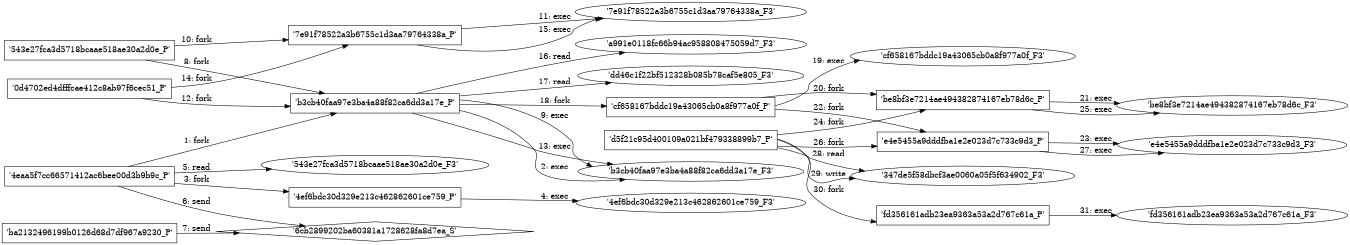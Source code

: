 digraph "D:\Learning\Paper\apt\基于CTI的攻击预警\Dataset\攻击图\ASGfromALLCTI\Threat Roundup for Jan. 11 to Jan. 18.dot" {
rankdir="LR"
size="9"
fixedsize="false"
splines="true"
nodesep=0.3
ranksep=0
fontsize=10
overlap="scalexy"
engine= "neato"
	"'4eaa5f7cc66571412ac6bee00d3b9b9c_P'" [node_type=Process shape=box]
	"'b3cb40faa97e3ba4a88f82ca6dd3a17e_P'" [node_type=Process shape=box]
	"'4eaa5f7cc66571412ac6bee00d3b9b9c_P'" -> "'b3cb40faa97e3ba4a88f82ca6dd3a17e_P'" [label="1: fork"]
	"'b3cb40faa97e3ba4a88f82ca6dd3a17e_P'" [node_type=Process shape=box]
	"'b3cb40faa97e3ba4a88f82ca6dd3a17e_F3'" [node_type=File shape=ellipse]
	"'b3cb40faa97e3ba4a88f82ca6dd3a17e_P'" -> "'b3cb40faa97e3ba4a88f82ca6dd3a17e_F3'" [label="2: exec"]
	"'4eaa5f7cc66571412ac6bee00d3b9b9c_P'" [node_type=Process shape=box]
	"'4ef6bdc30d329e213c462862601ce759_P'" [node_type=Process shape=box]
	"'4eaa5f7cc66571412ac6bee00d3b9b9c_P'" -> "'4ef6bdc30d329e213c462862601ce759_P'" [label="3: fork"]
	"'4ef6bdc30d329e213c462862601ce759_P'" [node_type=Process shape=box]
	"'4ef6bdc30d329e213c462862601ce759_F3'" [node_type=File shape=ellipse]
	"'4ef6bdc30d329e213c462862601ce759_P'" -> "'4ef6bdc30d329e213c462862601ce759_F3'" [label="4: exec"]
	"'543e27fca3d5718bcaae518ae30a2d0e_F3'" [node_type=file shape=ellipse]
	"'4eaa5f7cc66571412ac6bee00d3b9b9c_P'" [node_type=Process shape=box]
	"'4eaa5f7cc66571412ac6bee00d3b9b9c_P'" -> "'543e27fca3d5718bcaae518ae30a2d0e_F3'" [label="5: read"]
	"'6cb2899202ba60381a1728628fa8d7ea_S'" [node_type=Socket shape=diamond]
	"'4eaa5f7cc66571412ac6bee00d3b9b9c_P'" [node_type=Process shape=box]
	"'4eaa5f7cc66571412ac6bee00d3b9b9c_P'" -> "'6cb2899202ba60381a1728628fa8d7ea_S'" [label="6: send"]
	"'6cb2899202ba60381a1728628fa8d7ea_S'" [node_type=Socket shape=diamond]
	"'ba2132496199b0126d68d7df967a9230_P'" [node_type=Process shape=box]
	"'ba2132496199b0126d68d7df967a9230_P'" -> "'6cb2899202ba60381a1728628fa8d7ea_S'" [label="7: send"]
	"'543e27fca3d5718bcaae518ae30a2d0e_P'" [node_type=Process shape=box]
	"'b3cb40faa97e3ba4a88f82ca6dd3a17e_P'" [node_type=Process shape=box]
	"'543e27fca3d5718bcaae518ae30a2d0e_P'" -> "'b3cb40faa97e3ba4a88f82ca6dd3a17e_P'" [label="8: fork"]
	"'b3cb40faa97e3ba4a88f82ca6dd3a17e_P'" [node_type=Process shape=box]
	"'b3cb40faa97e3ba4a88f82ca6dd3a17e_F3'" [node_type=File shape=ellipse]
	"'b3cb40faa97e3ba4a88f82ca6dd3a17e_P'" -> "'b3cb40faa97e3ba4a88f82ca6dd3a17e_F3'" [label="9: exec"]
	"'543e27fca3d5718bcaae518ae30a2d0e_P'" [node_type=Process shape=box]
	"'7e91f78522a3b6755c1d3aa79764338a_P'" [node_type=Process shape=box]
	"'543e27fca3d5718bcaae518ae30a2d0e_P'" -> "'7e91f78522a3b6755c1d3aa79764338a_P'" [label="10: fork"]
	"'7e91f78522a3b6755c1d3aa79764338a_P'" [node_type=Process shape=box]
	"'7e91f78522a3b6755c1d3aa79764338a_F3'" [node_type=File shape=ellipse]
	"'7e91f78522a3b6755c1d3aa79764338a_P'" -> "'7e91f78522a3b6755c1d3aa79764338a_F3'" [label="11: exec"]
	"'0d4702ed4dfffcae412c8ab97f6cec51_P'" [node_type=Process shape=box]
	"'b3cb40faa97e3ba4a88f82ca6dd3a17e_P'" [node_type=Process shape=box]
	"'0d4702ed4dfffcae412c8ab97f6cec51_P'" -> "'b3cb40faa97e3ba4a88f82ca6dd3a17e_P'" [label="12: fork"]
	"'b3cb40faa97e3ba4a88f82ca6dd3a17e_P'" [node_type=Process shape=box]
	"'b3cb40faa97e3ba4a88f82ca6dd3a17e_F3'" [node_type=File shape=ellipse]
	"'b3cb40faa97e3ba4a88f82ca6dd3a17e_P'" -> "'b3cb40faa97e3ba4a88f82ca6dd3a17e_F3'" [label="13: exec"]
	"'0d4702ed4dfffcae412c8ab97f6cec51_P'" [node_type=Process shape=box]
	"'7e91f78522a3b6755c1d3aa79764338a_P'" [node_type=Process shape=box]
	"'0d4702ed4dfffcae412c8ab97f6cec51_P'" -> "'7e91f78522a3b6755c1d3aa79764338a_P'" [label="14: fork"]
	"'7e91f78522a3b6755c1d3aa79764338a_P'" [node_type=Process shape=box]
	"'7e91f78522a3b6755c1d3aa79764338a_F3'" [node_type=File shape=ellipse]
	"'7e91f78522a3b6755c1d3aa79764338a_P'" -> "'7e91f78522a3b6755c1d3aa79764338a_F3'" [label="15: exec"]
	"'a991e0118fc66b94ac958808475059d7_F3'" [node_type=file shape=ellipse]
	"'b3cb40faa97e3ba4a88f82ca6dd3a17e_P'" [node_type=Process shape=box]
	"'b3cb40faa97e3ba4a88f82ca6dd3a17e_P'" -> "'a991e0118fc66b94ac958808475059d7_F3'" [label="16: read"]
	"'dd46c1f22bf512328b085b78caf5e805_F3'" [node_type=file shape=ellipse]
	"'b3cb40faa97e3ba4a88f82ca6dd3a17e_P'" [node_type=Process shape=box]
	"'b3cb40faa97e3ba4a88f82ca6dd3a17e_P'" -> "'dd46c1f22bf512328b085b78caf5e805_F3'" [label="17: read"]
	"'b3cb40faa97e3ba4a88f82ca6dd3a17e_P'" [node_type=Process shape=box]
	"'cf658167bddc19a43065cb0a8f977a0f_P'" [node_type=Process shape=box]
	"'b3cb40faa97e3ba4a88f82ca6dd3a17e_P'" -> "'cf658167bddc19a43065cb0a8f977a0f_P'" [label="18: fork"]
	"'cf658167bddc19a43065cb0a8f977a0f_P'" [node_type=Process shape=box]
	"'cf658167bddc19a43065cb0a8f977a0f_F3'" [node_type=File shape=ellipse]
	"'cf658167bddc19a43065cb0a8f977a0f_P'" -> "'cf658167bddc19a43065cb0a8f977a0f_F3'" [label="19: exec"]
	"'cf658167bddc19a43065cb0a8f977a0f_P'" [node_type=Process shape=box]
	"'be8bf3e7214ae494382874167eb78d6c_P'" [node_type=Process shape=box]
	"'cf658167bddc19a43065cb0a8f977a0f_P'" -> "'be8bf3e7214ae494382874167eb78d6c_P'" [label="20: fork"]
	"'be8bf3e7214ae494382874167eb78d6c_P'" [node_type=Process shape=box]
	"'be8bf3e7214ae494382874167eb78d6c_F3'" [node_type=File shape=ellipse]
	"'be8bf3e7214ae494382874167eb78d6c_P'" -> "'be8bf3e7214ae494382874167eb78d6c_F3'" [label="21: exec"]
	"'cf658167bddc19a43065cb0a8f977a0f_P'" [node_type=Process shape=box]
	"'e4e5455a9dddfba1e2e023d7c733c9d3_P'" [node_type=Process shape=box]
	"'cf658167bddc19a43065cb0a8f977a0f_P'" -> "'e4e5455a9dddfba1e2e023d7c733c9d3_P'" [label="22: fork"]
	"'e4e5455a9dddfba1e2e023d7c733c9d3_P'" [node_type=Process shape=box]
	"'e4e5455a9dddfba1e2e023d7c733c9d3_F3'" [node_type=File shape=ellipse]
	"'e4e5455a9dddfba1e2e023d7c733c9d3_P'" -> "'e4e5455a9dddfba1e2e023d7c733c9d3_F3'" [label="23: exec"]
	"'d5f21c95d400109a021bf479338899b7_P'" [node_type=Process shape=box]
	"'be8bf3e7214ae494382874167eb78d6c_P'" [node_type=Process shape=box]
	"'d5f21c95d400109a021bf479338899b7_P'" -> "'be8bf3e7214ae494382874167eb78d6c_P'" [label="24: fork"]
	"'be8bf3e7214ae494382874167eb78d6c_P'" [node_type=Process shape=box]
	"'be8bf3e7214ae494382874167eb78d6c_F3'" [node_type=File shape=ellipse]
	"'be8bf3e7214ae494382874167eb78d6c_P'" -> "'be8bf3e7214ae494382874167eb78d6c_F3'" [label="25: exec"]
	"'d5f21c95d400109a021bf479338899b7_P'" [node_type=Process shape=box]
	"'e4e5455a9dddfba1e2e023d7c733c9d3_P'" [node_type=Process shape=box]
	"'d5f21c95d400109a021bf479338899b7_P'" -> "'e4e5455a9dddfba1e2e023d7c733c9d3_P'" [label="26: fork"]
	"'e4e5455a9dddfba1e2e023d7c733c9d3_P'" [node_type=Process shape=box]
	"'e4e5455a9dddfba1e2e023d7c733c9d3_F3'" [node_type=File shape=ellipse]
	"'e4e5455a9dddfba1e2e023d7c733c9d3_P'" -> "'e4e5455a9dddfba1e2e023d7c733c9d3_F3'" [label="27: exec"]
	"'347de5f58dbcf3ae0060a05f5f634902_F3'" [node_type=file shape=ellipse]
	"'d5f21c95d400109a021bf479338899b7_P'" [node_type=Process shape=box]
	"'d5f21c95d400109a021bf479338899b7_P'" -> "'347de5f58dbcf3ae0060a05f5f634902_F3'" [label="28: read"]
	"'347de5f58dbcf3ae0060a05f5f634902_F3'" [node_type=file shape=ellipse]
	"'d5f21c95d400109a021bf479338899b7_P'" [node_type=Process shape=box]
	"'d5f21c95d400109a021bf479338899b7_P'" -> "'347de5f58dbcf3ae0060a05f5f634902_F3'" [label="29: write"]
	"'d5f21c95d400109a021bf479338899b7_P'" [node_type=Process shape=box]
	"'fd356161adb23ea9363a53a2d767c61a_P'" [node_type=Process shape=box]
	"'d5f21c95d400109a021bf479338899b7_P'" -> "'fd356161adb23ea9363a53a2d767c61a_P'" [label="30: fork"]
	"'fd356161adb23ea9363a53a2d767c61a_P'" [node_type=Process shape=box]
	"'fd356161adb23ea9363a53a2d767c61a_F3'" [node_type=File shape=ellipse]
	"'fd356161adb23ea9363a53a2d767c61a_P'" -> "'fd356161adb23ea9363a53a2d767c61a_F3'" [label="31: exec"]
}

